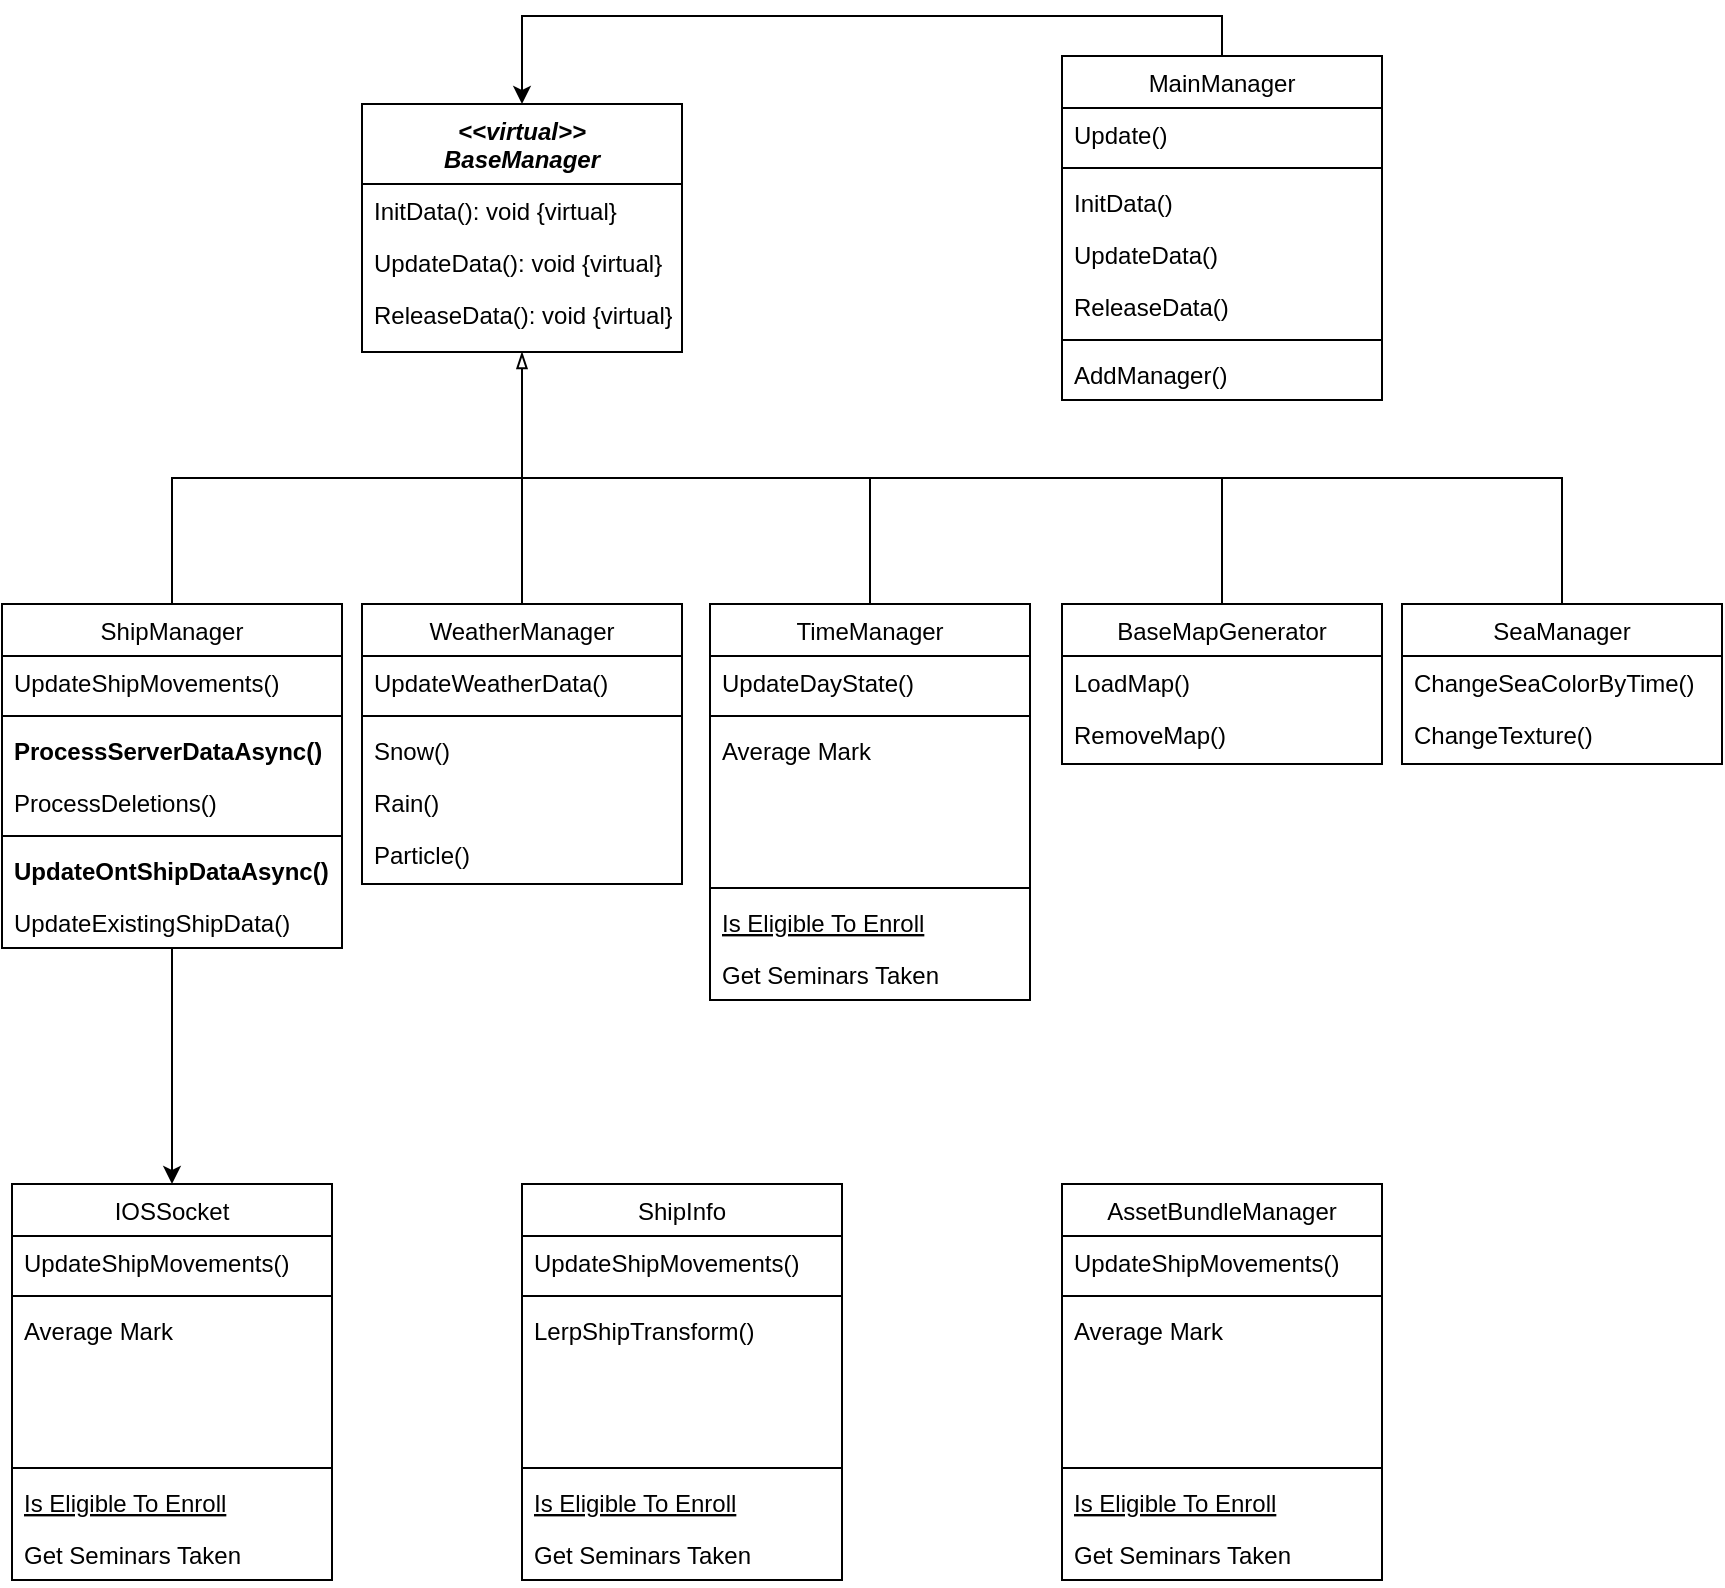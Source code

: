 <mxfile version="26.0.16">
  <diagram id="C5RBs43oDa-KdzZeNtuy" name="Page-1">
    <mxGraphModel dx="1169" dy="810" grid="1" gridSize="10" guides="1" tooltips="1" connect="1" arrows="1" fold="1" page="1" pageScale="1" pageWidth="827" pageHeight="1169" math="0" shadow="0">
      <root>
        <mxCell id="WIyWlLk6GJQsqaUBKTNV-0" />
        <mxCell id="WIyWlLk6GJQsqaUBKTNV-1" parent="WIyWlLk6GJQsqaUBKTNV-0" />
        <mxCell id="DfZ1ENgfGOCCnhcyJ7iV-7" style="edgeStyle=orthogonalEdgeStyle;rounded=0;orthogonalLoop=1;jettySize=auto;html=1;entryX=0.5;entryY=1;entryDx=0;entryDy=0;exitX=0.5;exitY=0;exitDx=0;exitDy=0;endArrow=blockThin;endFill=0;" edge="1" parent="WIyWlLk6GJQsqaUBKTNV-1" source="Alj4u0pKhrqVnWT4v8zK-0" target="Alj4u0pKhrqVnWT4v8zK-43">
          <mxGeometry relative="1" as="geometry" />
        </mxCell>
        <mxCell id="DfZ1ENgfGOCCnhcyJ7iV-39" style="edgeStyle=orthogonalEdgeStyle;rounded=0;orthogonalLoop=1;jettySize=auto;html=1;entryX=0.5;entryY=0;entryDx=0;entryDy=0;" edge="1" parent="WIyWlLk6GJQsqaUBKTNV-1" source="Alj4u0pKhrqVnWT4v8zK-0" target="0cpGOV-_o9rDiRtPM4y9-1">
          <mxGeometry relative="1" as="geometry" />
        </mxCell>
        <mxCell id="Alj4u0pKhrqVnWT4v8zK-0" value="ShipManager" style="swimlane;fontStyle=0;align=center;verticalAlign=top;childLayout=stackLayout;horizontal=1;startSize=26;horizontalStack=0;resizeParent=1;resizeLast=0;collapsible=1;marginBottom=0;rounded=0;shadow=0;strokeWidth=1;" parent="WIyWlLk6GJQsqaUBKTNV-1" vertex="1">
          <mxGeometry x="60" y="480" width="170" height="172" as="geometry">
            <mxRectangle x="130" y="380" width="160" height="26" as="alternateBounds" />
          </mxGeometry>
        </mxCell>
        <mxCell id="Alj4u0pKhrqVnWT4v8zK-1" value="UpdateShipMovements()" style="text;align=left;verticalAlign=top;spacingLeft=4;spacingRight=4;overflow=hidden;rotatable=0;points=[[0,0.5],[1,0.5]];portConstraint=eastwest;" parent="Alj4u0pKhrqVnWT4v8zK-0" vertex="1">
          <mxGeometry y="26" width="170" height="26" as="geometry" />
        </mxCell>
        <mxCell id="Alj4u0pKhrqVnWT4v8zK-22" value="" style="line;html=1;strokeWidth=1;align=left;verticalAlign=middle;spacingTop=-1;spacingLeft=3;spacingRight=3;rotatable=0;labelPosition=right;points=[];portConstraint=eastwest;" parent="Alj4u0pKhrqVnWT4v8zK-0" vertex="1">
          <mxGeometry y="52" width="170" height="8" as="geometry" />
        </mxCell>
        <mxCell id="Alj4u0pKhrqVnWT4v8zK-2" value="ProcessServerDataAsync()" style="text;align=left;verticalAlign=top;spacingLeft=4;spacingRight=4;overflow=hidden;rotatable=0;points=[[0,0.5],[1,0.5]];portConstraint=eastwest;rounded=0;shadow=0;html=0;fontStyle=1" parent="Alj4u0pKhrqVnWT4v8zK-0" vertex="1">
          <mxGeometry y="60" width="170" height="26" as="geometry" />
        </mxCell>
        <mxCell id="Alj4u0pKhrqVnWT4v8zK-15" value="ProcessDeletions()" style="text;align=left;verticalAlign=top;spacingLeft=4;spacingRight=4;overflow=hidden;rotatable=0;points=[[0,0.5],[1,0.5]];portConstraint=eastwest;rounded=0;shadow=0;html=0;" parent="Alj4u0pKhrqVnWT4v8zK-0" vertex="1">
          <mxGeometry y="86" width="170" height="26" as="geometry" />
        </mxCell>
        <mxCell id="Alj4u0pKhrqVnWT4v8zK-3" value="" style="line;html=1;strokeWidth=1;align=left;verticalAlign=middle;spacingTop=-1;spacingLeft=3;spacingRight=3;rotatable=0;labelPosition=right;points=[];portConstraint=eastwest;" parent="Alj4u0pKhrqVnWT4v8zK-0" vertex="1">
          <mxGeometry y="112" width="170" height="8" as="geometry" />
        </mxCell>
        <mxCell id="Alj4u0pKhrqVnWT4v8zK-16" value="UpdateOntShipDataAsync()" style="text;align=left;verticalAlign=top;spacingLeft=4;spacingRight=4;overflow=hidden;rotatable=0;points=[[0,0.5],[1,0.5]];portConstraint=eastwest;rounded=0;shadow=0;html=0;strokeColor=none;fontStyle=1" parent="Alj4u0pKhrqVnWT4v8zK-0" vertex="1">
          <mxGeometry y="120" width="170" height="26" as="geometry" />
        </mxCell>
        <mxCell id="Alj4u0pKhrqVnWT4v8zK-5" value="UpdateExistingShipData()" style="text;align=left;verticalAlign=top;spacingLeft=4;spacingRight=4;overflow=hidden;rotatable=0;points=[[0,0.5],[1,0.5]];portConstraint=eastwest;" parent="Alj4u0pKhrqVnWT4v8zK-0" vertex="1">
          <mxGeometry y="146" width="170" height="26" as="geometry" />
        </mxCell>
        <mxCell id="Alj4u0pKhrqVnWT4v8zK-23" value="ShipInfo" style="swimlane;fontStyle=0;align=center;verticalAlign=top;childLayout=stackLayout;horizontal=1;startSize=26;horizontalStack=0;resizeParent=1;resizeLast=0;collapsible=1;marginBottom=0;rounded=0;shadow=0;strokeWidth=1;" parent="WIyWlLk6GJQsqaUBKTNV-1" vertex="1">
          <mxGeometry x="320" y="770" width="160" height="198" as="geometry">
            <mxRectangle x="370" y="600" width="160" height="26" as="alternateBounds" />
          </mxGeometry>
        </mxCell>
        <mxCell id="Alj4u0pKhrqVnWT4v8zK-24" value="UpdateShipMovements()" style="text;align=left;verticalAlign=top;spacingLeft=4;spacingRight=4;overflow=hidden;rotatable=0;points=[[0,0.5],[1,0.5]];portConstraint=eastwest;" parent="Alj4u0pKhrqVnWT4v8zK-23" vertex="1">
          <mxGeometry y="26" width="160" height="26" as="geometry" />
        </mxCell>
        <mxCell id="Alj4u0pKhrqVnWT4v8zK-25" value="" style="line;html=1;strokeWidth=1;align=left;verticalAlign=middle;spacingTop=-1;spacingLeft=3;spacingRight=3;rotatable=0;labelPosition=right;points=[];portConstraint=eastwest;" parent="Alj4u0pKhrqVnWT4v8zK-23" vertex="1">
          <mxGeometry y="52" width="160" height="8" as="geometry" />
        </mxCell>
        <mxCell id="Alj4u0pKhrqVnWT4v8zK-26" value="LerpShipTransform()" style="text;align=left;verticalAlign=top;spacingLeft=4;spacingRight=4;overflow=hidden;rotatable=0;points=[[0,0.5],[1,0.5]];portConstraint=eastwest;rounded=0;shadow=0;html=0;" parent="Alj4u0pKhrqVnWT4v8zK-23" vertex="1">
          <mxGeometry y="60" width="160" height="26" as="geometry" />
        </mxCell>
        <mxCell id="Alj4u0pKhrqVnWT4v8zK-27" style="text;align=left;verticalAlign=top;spacingLeft=4;spacingRight=4;overflow=hidden;rotatable=0;points=[[0,0.5],[1,0.5]];portConstraint=eastwest;rounded=0;shadow=0;html=0;" parent="Alj4u0pKhrqVnWT4v8zK-23" vertex="1">
          <mxGeometry y="86" width="160" height="26" as="geometry" />
        </mxCell>
        <mxCell id="Alj4u0pKhrqVnWT4v8zK-28" style="text;align=left;verticalAlign=top;spacingLeft=4;spacingRight=4;overflow=hidden;rotatable=0;points=[[0,0.5],[1,0.5]];portConstraint=eastwest;rounded=0;shadow=0;html=0;" parent="Alj4u0pKhrqVnWT4v8zK-23" vertex="1">
          <mxGeometry y="112" width="160" height="26" as="geometry" />
        </mxCell>
        <mxCell id="Alj4u0pKhrqVnWT4v8zK-29" value="" style="line;html=1;strokeWidth=1;align=left;verticalAlign=middle;spacingTop=-1;spacingLeft=3;spacingRight=3;rotatable=0;labelPosition=right;points=[];portConstraint=eastwest;" parent="Alj4u0pKhrqVnWT4v8zK-23" vertex="1">
          <mxGeometry y="138" width="160" height="8" as="geometry" />
        </mxCell>
        <mxCell id="Alj4u0pKhrqVnWT4v8zK-30" value="Is Eligible To Enroll" style="text;align=left;verticalAlign=top;spacingLeft=4;spacingRight=4;overflow=hidden;rotatable=0;points=[[0,0.5],[1,0.5]];portConstraint=eastwest;fontStyle=4" parent="Alj4u0pKhrqVnWT4v8zK-23" vertex="1">
          <mxGeometry y="146" width="160" height="26" as="geometry" />
        </mxCell>
        <mxCell id="Alj4u0pKhrqVnWT4v8zK-31" value="Get Seminars Taken" style="text;align=left;verticalAlign=top;spacingLeft=4;spacingRight=4;overflow=hidden;rotatable=0;points=[[0,0.5],[1,0.5]];portConstraint=eastwest;" parent="Alj4u0pKhrqVnWT4v8zK-23" vertex="1">
          <mxGeometry y="172" width="160" height="26" as="geometry" />
        </mxCell>
        <mxCell id="DfZ1ENgfGOCCnhcyJ7iV-30" style="edgeStyle=orthogonalEdgeStyle;rounded=0;orthogonalLoop=1;jettySize=auto;html=1;endArrow=none;startFill=0;exitX=0.5;exitY=0;exitDx=0;exitDy=0;" edge="1" parent="WIyWlLk6GJQsqaUBKTNV-1" source="Alj4u0pKhrqVnWT4v8zK-32">
          <mxGeometry relative="1" as="geometry">
            <mxPoint x="670" y="477" as="sourcePoint" />
            <mxPoint x="320" y="380" as="targetPoint" />
            <Array as="points">
              <mxPoint x="670" y="417" />
              <mxPoint x="320" y="417" />
            </Array>
          </mxGeometry>
        </mxCell>
        <mxCell id="Alj4u0pKhrqVnWT4v8zK-32" value="BaseMapGenerator" style="swimlane;fontStyle=0;align=center;verticalAlign=top;childLayout=stackLayout;horizontal=1;startSize=26;horizontalStack=0;resizeParent=1;resizeLast=0;collapsible=1;marginBottom=0;rounded=0;shadow=0;strokeWidth=1;" parent="WIyWlLk6GJQsqaUBKTNV-1" vertex="1">
          <mxGeometry x="590" y="480" width="160" height="80" as="geometry">
            <mxRectangle x="130" y="380" width="160" height="26" as="alternateBounds" />
          </mxGeometry>
        </mxCell>
        <mxCell id="Alj4u0pKhrqVnWT4v8zK-35" value="LoadMap()&#xa;" style="text;align=left;verticalAlign=top;spacingLeft=4;spacingRight=4;overflow=hidden;rotatable=0;points=[[0,0.5],[1,0.5]];portConstraint=eastwest;rounded=0;shadow=0;html=0;" parent="Alj4u0pKhrqVnWT4v8zK-32" vertex="1">
          <mxGeometry y="26" width="160" height="26" as="geometry" />
        </mxCell>
        <mxCell id="Alj4u0pKhrqVnWT4v8zK-36" value="RemoveMap()" style="text;align=left;verticalAlign=top;spacingLeft=4;spacingRight=4;overflow=hidden;rotatable=0;points=[[0,0.5],[1,0.5]];portConstraint=eastwest;rounded=0;shadow=0;html=0;" parent="Alj4u0pKhrqVnWT4v8zK-32" vertex="1">
          <mxGeometry y="52" width="160" height="26" as="geometry" />
        </mxCell>
        <mxCell id="Alj4u0pKhrqVnWT4v8zK-43" value="&lt;&lt;virtual&gt;&gt;&#xa;BaseManager" style="swimlane;fontStyle=3;align=center;verticalAlign=top;childLayout=stackLayout;horizontal=1;startSize=40;horizontalStack=0;resizeParent=1;resizeLast=0;collapsible=1;marginBottom=0;rounded=0;shadow=0;strokeWidth=1;" parent="WIyWlLk6GJQsqaUBKTNV-1" vertex="1">
          <mxGeometry x="240" y="230" width="160" height="124" as="geometry">
            <mxRectangle x="130" y="380" width="160" height="26" as="alternateBounds" />
          </mxGeometry>
        </mxCell>
        <mxCell id="Alj4u0pKhrqVnWT4v8zK-44" value="InitData(): void {virtual} " style="text;align=left;verticalAlign=top;spacingLeft=4;spacingRight=4;overflow=hidden;rotatable=0;points=[[0,0.5],[1,0.5]];portConstraint=eastwest;" parent="Alj4u0pKhrqVnWT4v8zK-43" vertex="1">
          <mxGeometry y="40" width="160" height="26" as="geometry" />
        </mxCell>
        <mxCell id="Alj4u0pKhrqVnWT4v8zK-46" value="UpdateData(): void {virtual}" style="text;align=left;verticalAlign=top;spacingLeft=4;spacingRight=4;overflow=hidden;rotatable=0;points=[[0,0.5],[1,0.5]];portConstraint=eastwest;rounded=0;shadow=0;html=0;" parent="Alj4u0pKhrqVnWT4v8zK-43" vertex="1">
          <mxGeometry y="66" width="160" height="26" as="geometry" />
        </mxCell>
        <mxCell id="Alj4u0pKhrqVnWT4v8zK-51" value="ReleaseData(): void {virtual}" style="text;align=left;verticalAlign=top;spacingLeft=4;spacingRight=4;overflow=hidden;rotatable=0;points=[[0,0.5],[1,0.5]];portConstraint=eastwest;" parent="Alj4u0pKhrqVnWT4v8zK-43" vertex="1">
          <mxGeometry y="92" width="160" height="26" as="geometry" />
        </mxCell>
        <mxCell id="DfZ1ENgfGOCCnhcyJ7iV-34" style="edgeStyle=orthogonalEdgeStyle;rounded=0;orthogonalLoop=1;jettySize=auto;html=1;exitX=0.5;exitY=0;exitDx=0;exitDy=0;entryX=0.5;entryY=0;entryDx=0;entryDy=0;" edge="1" parent="WIyWlLk6GJQsqaUBKTNV-1" source="Alj4u0pKhrqVnWT4v8zK-52" target="Alj4u0pKhrqVnWT4v8zK-43">
          <mxGeometry relative="1" as="geometry" />
        </mxCell>
        <mxCell id="Alj4u0pKhrqVnWT4v8zK-52" value="MainManager" style="swimlane;fontStyle=0;align=center;verticalAlign=top;childLayout=stackLayout;horizontal=1;startSize=26;horizontalStack=0;resizeParent=1;resizeLast=0;collapsible=1;marginBottom=0;rounded=0;shadow=0;strokeWidth=1;" parent="WIyWlLk6GJQsqaUBKTNV-1" vertex="1">
          <mxGeometry x="590" y="206" width="160" height="172" as="geometry">
            <mxRectangle x="130" y="380" width="160" height="26" as="alternateBounds" />
          </mxGeometry>
        </mxCell>
        <mxCell id="Alj4u0pKhrqVnWT4v8zK-53" value="Update()" style="text;align=left;verticalAlign=top;spacingLeft=4;spacingRight=4;overflow=hidden;rotatable=0;points=[[0,0.5],[1,0.5]];portConstraint=eastwest;" parent="Alj4u0pKhrqVnWT4v8zK-52" vertex="1">
          <mxGeometry y="26" width="160" height="26" as="geometry" />
        </mxCell>
        <mxCell id="Alj4u0pKhrqVnWT4v8zK-54" value="" style="line;html=1;strokeWidth=1;align=left;verticalAlign=middle;spacingTop=-1;spacingLeft=3;spacingRight=3;rotatable=0;labelPosition=right;points=[];portConstraint=eastwest;" parent="Alj4u0pKhrqVnWT4v8zK-52" vertex="1">
          <mxGeometry y="52" width="160" height="8" as="geometry" />
        </mxCell>
        <mxCell id="Alj4u0pKhrqVnWT4v8zK-55" value="InitData()" style="text;align=left;verticalAlign=top;spacingLeft=4;spacingRight=4;overflow=hidden;rotatable=0;points=[[0,0.5],[1,0.5]];portConstraint=eastwest;rounded=0;shadow=0;html=0;" parent="Alj4u0pKhrqVnWT4v8zK-52" vertex="1">
          <mxGeometry y="60" width="160" height="26" as="geometry" />
        </mxCell>
        <mxCell id="Alj4u0pKhrqVnWT4v8zK-56" value="UpdateData()" style="text;align=left;verticalAlign=top;spacingLeft=4;spacingRight=4;overflow=hidden;rotatable=0;points=[[0,0.5],[1,0.5]];portConstraint=eastwest;rounded=0;shadow=0;html=0;" parent="Alj4u0pKhrqVnWT4v8zK-52" vertex="1">
          <mxGeometry y="86" width="160" height="26" as="geometry" />
        </mxCell>
        <mxCell id="Alj4u0pKhrqVnWT4v8zK-57" value="ReleaseData()" style="text;align=left;verticalAlign=top;spacingLeft=4;spacingRight=4;overflow=hidden;rotatable=0;points=[[0,0.5],[1,0.5]];portConstraint=eastwest;rounded=0;shadow=0;html=0;" parent="Alj4u0pKhrqVnWT4v8zK-52" vertex="1">
          <mxGeometry y="112" width="160" height="26" as="geometry" />
        </mxCell>
        <mxCell id="Alj4u0pKhrqVnWT4v8zK-58" value="" style="line;html=1;strokeWidth=1;align=left;verticalAlign=middle;spacingTop=-1;spacingLeft=3;spacingRight=3;rotatable=0;labelPosition=right;points=[];portConstraint=eastwest;" parent="Alj4u0pKhrqVnWT4v8zK-52" vertex="1">
          <mxGeometry y="138" width="160" height="8" as="geometry" />
        </mxCell>
        <mxCell id="Alj4u0pKhrqVnWT4v8zK-60" value="AddManager()" style="text;align=left;verticalAlign=top;spacingLeft=4;spacingRight=4;overflow=hidden;rotatable=0;points=[[0,0.5],[1,0.5]];portConstraint=eastwest;" parent="Alj4u0pKhrqVnWT4v8zK-52" vertex="1">
          <mxGeometry y="146" width="160" height="26" as="geometry" />
        </mxCell>
        <mxCell id="Alj4u0pKhrqVnWT4v8zK-61" value="AssetBundleManager" style="swimlane;fontStyle=0;align=center;verticalAlign=top;childLayout=stackLayout;horizontal=1;startSize=26;horizontalStack=0;resizeParent=1;resizeLast=0;collapsible=1;marginBottom=0;rounded=0;shadow=0;strokeWidth=1;" parent="WIyWlLk6GJQsqaUBKTNV-1" vertex="1">
          <mxGeometry x="590" y="770" width="160" height="198" as="geometry">
            <mxRectangle x="130" y="380" width="160" height="26" as="alternateBounds" />
          </mxGeometry>
        </mxCell>
        <mxCell id="Alj4u0pKhrqVnWT4v8zK-62" value="UpdateShipMovements()" style="text;align=left;verticalAlign=top;spacingLeft=4;spacingRight=4;overflow=hidden;rotatable=0;points=[[0,0.5],[1,0.5]];portConstraint=eastwest;" parent="Alj4u0pKhrqVnWT4v8zK-61" vertex="1">
          <mxGeometry y="26" width="160" height="26" as="geometry" />
        </mxCell>
        <mxCell id="Alj4u0pKhrqVnWT4v8zK-63" value="" style="line;html=1;strokeWidth=1;align=left;verticalAlign=middle;spacingTop=-1;spacingLeft=3;spacingRight=3;rotatable=0;labelPosition=right;points=[];portConstraint=eastwest;" parent="Alj4u0pKhrqVnWT4v8zK-61" vertex="1">
          <mxGeometry y="52" width="160" height="8" as="geometry" />
        </mxCell>
        <mxCell id="Alj4u0pKhrqVnWT4v8zK-64" value="Average Mark" style="text;align=left;verticalAlign=top;spacingLeft=4;spacingRight=4;overflow=hidden;rotatable=0;points=[[0,0.5],[1,0.5]];portConstraint=eastwest;rounded=0;shadow=0;html=0;" parent="Alj4u0pKhrqVnWT4v8zK-61" vertex="1">
          <mxGeometry y="60" width="160" height="26" as="geometry" />
        </mxCell>
        <mxCell id="Alj4u0pKhrqVnWT4v8zK-65" style="text;align=left;verticalAlign=top;spacingLeft=4;spacingRight=4;overflow=hidden;rotatable=0;points=[[0,0.5],[1,0.5]];portConstraint=eastwest;rounded=0;shadow=0;html=0;" parent="Alj4u0pKhrqVnWT4v8zK-61" vertex="1">
          <mxGeometry y="86" width="160" height="26" as="geometry" />
        </mxCell>
        <mxCell id="Alj4u0pKhrqVnWT4v8zK-66" style="text;align=left;verticalAlign=top;spacingLeft=4;spacingRight=4;overflow=hidden;rotatable=0;points=[[0,0.5],[1,0.5]];portConstraint=eastwest;rounded=0;shadow=0;html=0;" parent="Alj4u0pKhrqVnWT4v8zK-61" vertex="1">
          <mxGeometry y="112" width="160" height="26" as="geometry" />
        </mxCell>
        <mxCell id="Alj4u0pKhrqVnWT4v8zK-67" value="" style="line;html=1;strokeWidth=1;align=left;verticalAlign=middle;spacingTop=-1;spacingLeft=3;spacingRight=3;rotatable=0;labelPosition=right;points=[];portConstraint=eastwest;" parent="Alj4u0pKhrqVnWT4v8zK-61" vertex="1">
          <mxGeometry y="138" width="160" height="8" as="geometry" />
        </mxCell>
        <mxCell id="Alj4u0pKhrqVnWT4v8zK-68" value="Is Eligible To Enroll" style="text;align=left;verticalAlign=top;spacingLeft=4;spacingRight=4;overflow=hidden;rotatable=0;points=[[0,0.5],[1,0.5]];portConstraint=eastwest;fontStyle=4" parent="Alj4u0pKhrqVnWT4v8zK-61" vertex="1">
          <mxGeometry y="146" width="160" height="26" as="geometry" />
        </mxCell>
        <mxCell id="Alj4u0pKhrqVnWT4v8zK-69" value="Get Seminars Taken" style="text;align=left;verticalAlign=top;spacingLeft=4;spacingRight=4;overflow=hidden;rotatable=0;points=[[0,0.5],[1,0.5]];portConstraint=eastwest;" parent="Alj4u0pKhrqVnWT4v8zK-61" vertex="1">
          <mxGeometry y="172" width="160" height="26" as="geometry" />
        </mxCell>
        <mxCell id="DfZ1ENgfGOCCnhcyJ7iV-11" style="edgeStyle=orthogonalEdgeStyle;rounded=0;orthogonalLoop=1;jettySize=auto;html=1;endArrow=none;startFill=0;" edge="1" parent="WIyWlLk6GJQsqaUBKTNV-1" source="Alj4u0pKhrqVnWT4v8zK-70">
          <mxGeometry relative="1" as="geometry">
            <mxPoint x="320" y="410" as="targetPoint" />
          </mxGeometry>
        </mxCell>
        <mxCell id="Alj4u0pKhrqVnWT4v8zK-70" value="WeatherManager" style="swimlane;fontStyle=0;align=center;verticalAlign=top;childLayout=stackLayout;horizontal=1;startSize=26;horizontalStack=0;resizeParent=1;resizeLast=0;collapsible=1;marginBottom=0;rounded=0;shadow=0;strokeWidth=1;" parent="WIyWlLk6GJQsqaUBKTNV-1" vertex="1">
          <mxGeometry x="240" y="480" width="160" height="140" as="geometry">
            <mxRectangle x="130" y="380" width="160" height="26" as="alternateBounds" />
          </mxGeometry>
        </mxCell>
        <mxCell id="Alj4u0pKhrqVnWT4v8zK-71" value="UpdateWeatherData()" style="text;align=left;verticalAlign=top;spacingLeft=4;spacingRight=4;overflow=hidden;rotatable=0;points=[[0,0.5],[1,0.5]];portConstraint=eastwest;" parent="Alj4u0pKhrqVnWT4v8zK-70" vertex="1">
          <mxGeometry y="26" width="160" height="26" as="geometry" />
        </mxCell>
        <mxCell id="Alj4u0pKhrqVnWT4v8zK-72" value="" style="line;html=1;strokeWidth=1;align=left;verticalAlign=middle;spacingTop=-1;spacingLeft=3;spacingRight=3;rotatable=0;labelPosition=right;points=[];portConstraint=eastwest;" parent="Alj4u0pKhrqVnWT4v8zK-70" vertex="1">
          <mxGeometry y="52" width="160" height="8" as="geometry" />
        </mxCell>
        <mxCell id="Alj4u0pKhrqVnWT4v8zK-73" value="Snow()" style="text;align=left;verticalAlign=top;spacingLeft=4;spacingRight=4;overflow=hidden;rotatable=0;points=[[0,0.5],[1,0.5]];portConstraint=eastwest;rounded=0;shadow=0;html=0;" parent="Alj4u0pKhrqVnWT4v8zK-70" vertex="1">
          <mxGeometry y="60" width="160" height="26" as="geometry" />
        </mxCell>
        <mxCell id="Alj4u0pKhrqVnWT4v8zK-74" value="Rain()" style="text;align=left;verticalAlign=top;spacingLeft=4;spacingRight=4;overflow=hidden;rotatable=0;points=[[0,0.5],[1,0.5]];portConstraint=eastwest;rounded=0;shadow=0;html=0;" parent="Alj4u0pKhrqVnWT4v8zK-70" vertex="1">
          <mxGeometry y="86" width="160" height="26" as="geometry" />
        </mxCell>
        <mxCell id="Alj4u0pKhrqVnWT4v8zK-75" value="Particle()" style="text;align=left;verticalAlign=top;spacingLeft=4;spacingRight=4;overflow=hidden;rotatable=0;points=[[0,0.5],[1,0.5]];portConstraint=eastwest;rounded=0;shadow=0;html=0;" parent="Alj4u0pKhrqVnWT4v8zK-70" vertex="1">
          <mxGeometry y="112" width="160" height="26" as="geometry" />
        </mxCell>
        <mxCell id="DfZ1ENgfGOCCnhcyJ7iV-12" style="edgeStyle=orthogonalEdgeStyle;rounded=0;orthogonalLoop=1;jettySize=auto;html=1;exitX=0.5;exitY=0;exitDx=0;exitDy=0;endArrow=none;startFill=0;" edge="1" parent="WIyWlLk6GJQsqaUBKTNV-1" source="Alj4u0pKhrqVnWT4v8zK-79">
          <mxGeometry relative="1" as="geometry">
            <mxPoint x="320" y="417" as="targetPoint" />
            <mxPoint x="494" y="477" as="sourcePoint" />
            <Array as="points">
              <mxPoint x="494" y="417" />
            </Array>
          </mxGeometry>
        </mxCell>
        <mxCell id="Alj4u0pKhrqVnWT4v8zK-79" value="TimeManager" style="swimlane;fontStyle=0;align=center;verticalAlign=top;childLayout=stackLayout;horizontal=1;startSize=26;horizontalStack=0;resizeParent=1;resizeLast=0;collapsible=1;marginBottom=0;rounded=0;shadow=0;strokeWidth=1;" parent="WIyWlLk6GJQsqaUBKTNV-1" vertex="1">
          <mxGeometry x="414" y="480" width="160" height="198" as="geometry">
            <mxRectangle x="130" y="380" width="160" height="26" as="alternateBounds" />
          </mxGeometry>
        </mxCell>
        <mxCell id="Alj4u0pKhrqVnWT4v8zK-80" value="UpdateDayState()" style="text;align=left;verticalAlign=top;spacingLeft=4;spacingRight=4;overflow=hidden;rotatable=0;points=[[0,0.5],[1,0.5]];portConstraint=eastwest;" parent="Alj4u0pKhrqVnWT4v8zK-79" vertex="1">
          <mxGeometry y="26" width="160" height="26" as="geometry" />
        </mxCell>
        <mxCell id="Alj4u0pKhrqVnWT4v8zK-81" value="" style="line;html=1;strokeWidth=1;align=left;verticalAlign=middle;spacingTop=-1;spacingLeft=3;spacingRight=3;rotatable=0;labelPosition=right;points=[];portConstraint=eastwest;" parent="Alj4u0pKhrqVnWT4v8zK-79" vertex="1">
          <mxGeometry y="52" width="160" height="8" as="geometry" />
        </mxCell>
        <mxCell id="Alj4u0pKhrqVnWT4v8zK-82" value="Average Mark" style="text;align=left;verticalAlign=top;spacingLeft=4;spacingRight=4;overflow=hidden;rotatable=0;points=[[0,0.5],[1,0.5]];portConstraint=eastwest;rounded=0;shadow=0;html=0;" parent="Alj4u0pKhrqVnWT4v8zK-79" vertex="1">
          <mxGeometry y="60" width="160" height="26" as="geometry" />
        </mxCell>
        <mxCell id="Alj4u0pKhrqVnWT4v8zK-83" style="text;align=left;verticalAlign=top;spacingLeft=4;spacingRight=4;overflow=hidden;rotatable=0;points=[[0,0.5],[1,0.5]];portConstraint=eastwest;rounded=0;shadow=0;html=0;" parent="Alj4u0pKhrqVnWT4v8zK-79" vertex="1">
          <mxGeometry y="86" width="160" height="26" as="geometry" />
        </mxCell>
        <mxCell id="Alj4u0pKhrqVnWT4v8zK-84" style="text;align=left;verticalAlign=top;spacingLeft=4;spacingRight=4;overflow=hidden;rotatable=0;points=[[0,0.5],[1,0.5]];portConstraint=eastwest;rounded=0;shadow=0;html=0;" parent="Alj4u0pKhrqVnWT4v8zK-79" vertex="1">
          <mxGeometry y="112" width="160" height="26" as="geometry" />
        </mxCell>
        <mxCell id="Alj4u0pKhrqVnWT4v8zK-85" value="" style="line;html=1;strokeWidth=1;align=left;verticalAlign=middle;spacingTop=-1;spacingLeft=3;spacingRight=3;rotatable=0;labelPosition=right;points=[];portConstraint=eastwest;" parent="Alj4u0pKhrqVnWT4v8zK-79" vertex="1">
          <mxGeometry y="138" width="160" height="8" as="geometry" />
        </mxCell>
        <mxCell id="Alj4u0pKhrqVnWT4v8zK-86" value="Is Eligible To Enroll" style="text;align=left;verticalAlign=top;spacingLeft=4;spacingRight=4;overflow=hidden;rotatable=0;points=[[0,0.5],[1,0.5]];portConstraint=eastwest;fontStyle=4" parent="Alj4u0pKhrqVnWT4v8zK-79" vertex="1">
          <mxGeometry y="146" width="160" height="26" as="geometry" />
        </mxCell>
        <mxCell id="Alj4u0pKhrqVnWT4v8zK-87" value="Get Seminars Taken" style="text;align=left;verticalAlign=top;spacingLeft=4;spacingRight=4;overflow=hidden;rotatable=0;points=[[0,0.5],[1,0.5]];portConstraint=eastwest;" parent="Alj4u0pKhrqVnWT4v8zK-79" vertex="1">
          <mxGeometry y="172" width="160" height="26" as="geometry" />
        </mxCell>
        <mxCell id="0cpGOV-_o9rDiRtPM4y9-1" value="IOSSocket" style="swimlane;fontStyle=0;align=center;verticalAlign=top;childLayout=stackLayout;horizontal=1;startSize=26;horizontalStack=0;resizeParent=1;resizeLast=0;collapsible=1;marginBottom=0;rounded=0;shadow=0;strokeWidth=1;" parent="WIyWlLk6GJQsqaUBKTNV-1" vertex="1">
          <mxGeometry x="65" y="770" width="160" height="198" as="geometry">
            <mxRectangle x="130" y="380" width="160" height="26" as="alternateBounds" />
          </mxGeometry>
        </mxCell>
        <mxCell id="0cpGOV-_o9rDiRtPM4y9-2" value="UpdateShipMovements()" style="text;align=left;verticalAlign=top;spacingLeft=4;spacingRight=4;overflow=hidden;rotatable=0;points=[[0,0.5],[1,0.5]];portConstraint=eastwest;" parent="0cpGOV-_o9rDiRtPM4y9-1" vertex="1">
          <mxGeometry y="26" width="160" height="26" as="geometry" />
        </mxCell>
        <mxCell id="0cpGOV-_o9rDiRtPM4y9-3" value="" style="line;html=1;strokeWidth=1;align=left;verticalAlign=middle;spacingTop=-1;spacingLeft=3;spacingRight=3;rotatable=0;labelPosition=right;points=[];portConstraint=eastwest;" parent="0cpGOV-_o9rDiRtPM4y9-1" vertex="1">
          <mxGeometry y="52" width="160" height="8" as="geometry" />
        </mxCell>
        <mxCell id="0cpGOV-_o9rDiRtPM4y9-4" value="Average Mark" style="text;align=left;verticalAlign=top;spacingLeft=4;spacingRight=4;overflow=hidden;rotatable=0;points=[[0,0.5],[1,0.5]];portConstraint=eastwest;rounded=0;shadow=0;html=0;" parent="0cpGOV-_o9rDiRtPM4y9-1" vertex="1">
          <mxGeometry y="60" width="160" height="26" as="geometry" />
        </mxCell>
        <mxCell id="0cpGOV-_o9rDiRtPM4y9-5" style="text;align=left;verticalAlign=top;spacingLeft=4;spacingRight=4;overflow=hidden;rotatable=0;points=[[0,0.5],[1,0.5]];portConstraint=eastwest;rounded=0;shadow=0;html=0;" parent="0cpGOV-_o9rDiRtPM4y9-1" vertex="1">
          <mxGeometry y="86" width="160" height="26" as="geometry" />
        </mxCell>
        <mxCell id="0cpGOV-_o9rDiRtPM4y9-6" style="text;align=left;verticalAlign=top;spacingLeft=4;spacingRight=4;overflow=hidden;rotatable=0;points=[[0,0.5],[1,0.5]];portConstraint=eastwest;rounded=0;shadow=0;html=0;" parent="0cpGOV-_o9rDiRtPM4y9-1" vertex="1">
          <mxGeometry y="112" width="160" height="26" as="geometry" />
        </mxCell>
        <mxCell id="0cpGOV-_o9rDiRtPM4y9-7" value="" style="line;html=1;strokeWidth=1;align=left;verticalAlign=middle;spacingTop=-1;spacingLeft=3;spacingRight=3;rotatable=0;labelPosition=right;points=[];portConstraint=eastwest;" parent="0cpGOV-_o9rDiRtPM4y9-1" vertex="1">
          <mxGeometry y="138" width="160" height="8" as="geometry" />
        </mxCell>
        <mxCell id="0cpGOV-_o9rDiRtPM4y9-8" value="Is Eligible To Enroll" style="text;align=left;verticalAlign=top;spacingLeft=4;spacingRight=4;overflow=hidden;rotatable=0;points=[[0,0.5],[1,0.5]];portConstraint=eastwest;fontStyle=4" parent="0cpGOV-_o9rDiRtPM4y9-1" vertex="1">
          <mxGeometry y="146" width="160" height="26" as="geometry" />
        </mxCell>
        <mxCell id="0cpGOV-_o9rDiRtPM4y9-9" value="Get Seminars Taken" style="text;align=left;verticalAlign=top;spacingLeft=4;spacingRight=4;overflow=hidden;rotatable=0;points=[[0,0.5],[1,0.5]];portConstraint=eastwest;" parent="0cpGOV-_o9rDiRtPM4y9-1" vertex="1">
          <mxGeometry y="172" width="160" height="26" as="geometry" />
        </mxCell>
        <mxCell id="DfZ1ENgfGOCCnhcyJ7iV-31" style="edgeStyle=orthogonalEdgeStyle;rounded=0;orthogonalLoop=1;jettySize=auto;html=1;endArrow=none;startFill=0;exitX=0.5;exitY=0;exitDx=0;exitDy=0;" edge="1" parent="WIyWlLk6GJQsqaUBKTNV-1" source="DfZ1ENgfGOCCnhcyJ7iV-15">
          <mxGeometry relative="1" as="geometry">
            <mxPoint x="840" y="477" as="sourcePoint" />
            <mxPoint x="320" y="370" as="targetPoint" />
            <Array as="points">
              <mxPoint x="840" y="417" />
              <mxPoint x="320" y="417" />
            </Array>
          </mxGeometry>
        </mxCell>
        <mxCell id="DfZ1ENgfGOCCnhcyJ7iV-15" value="SeaManager" style="swimlane;fontStyle=0;align=center;verticalAlign=top;childLayout=stackLayout;horizontal=1;startSize=26;horizontalStack=0;resizeParent=1;resizeLast=0;collapsible=1;marginBottom=0;rounded=0;shadow=0;strokeWidth=1;" vertex="1" parent="WIyWlLk6GJQsqaUBKTNV-1">
          <mxGeometry x="760" y="480" width="160" height="80" as="geometry">
            <mxRectangle x="130" y="380" width="160" height="26" as="alternateBounds" />
          </mxGeometry>
        </mxCell>
        <mxCell id="DfZ1ENgfGOCCnhcyJ7iV-16" value="ChangeSeaColorByTime()" style="text;align=left;verticalAlign=top;spacingLeft=4;spacingRight=4;overflow=hidden;rotatable=0;points=[[0,0.5],[1,0.5]];portConstraint=eastwest;" vertex="1" parent="DfZ1ENgfGOCCnhcyJ7iV-15">
          <mxGeometry y="26" width="160" height="26" as="geometry" />
        </mxCell>
        <mxCell id="DfZ1ENgfGOCCnhcyJ7iV-18" value="ChangeTexture()" style="text;align=left;verticalAlign=top;spacingLeft=4;spacingRight=4;overflow=hidden;rotatable=0;points=[[0,0.5],[1,0.5]];portConstraint=eastwest;rounded=0;shadow=0;html=0;" vertex="1" parent="DfZ1ENgfGOCCnhcyJ7iV-15">
          <mxGeometry y="52" width="160" height="26" as="geometry" />
        </mxCell>
      </root>
    </mxGraphModel>
  </diagram>
</mxfile>
